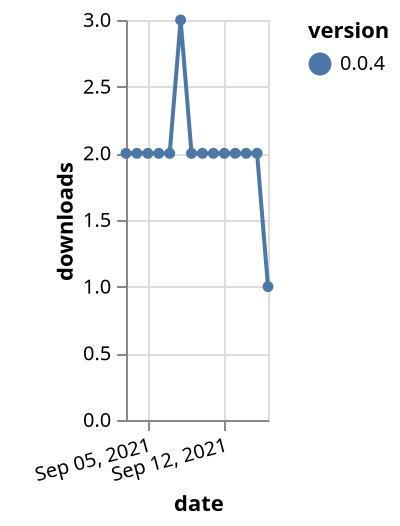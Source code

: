 {"$schema": "https://vega.github.io/schema/vega-lite/v5.json", "description": "A simple bar chart with embedded data.", "data": {"values": [{"date": "2021-09-03", "total": 2898, "delta": 2, "version": "0.0.4"}, {"date": "2021-09-04", "total": 2900, "delta": 2, "version": "0.0.4"}, {"date": "2021-09-05", "total": 2902, "delta": 2, "version": "0.0.4"}, {"date": "2021-09-06", "total": 2904, "delta": 2, "version": "0.0.4"}, {"date": "2021-09-07", "total": 2906, "delta": 2, "version": "0.0.4"}, {"date": "2021-09-08", "total": 2909, "delta": 3, "version": "0.0.4"}, {"date": "2021-09-09", "total": 2911, "delta": 2, "version": "0.0.4"}, {"date": "2021-09-10", "total": 2913, "delta": 2, "version": "0.0.4"}, {"date": "2021-09-11", "total": 2915, "delta": 2, "version": "0.0.4"}, {"date": "2021-09-12", "total": 2917, "delta": 2, "version": "0.0.4"}, {"date": "2021-09-13", "total": 2919, "delta": 2, "version": "0.0.4"}, {"date": "2021-09-14", "total": 2921, "delta": 2, "version": "0.0.4"}, {"date": "2021-09-15", "total": 2923, "delta": 2, "version": "0.0.4"}, {"date": "2021-09-16", "total": 2924, "delta": 1, "version": "0.0.4"}]}, "width": "container", "mark": {"type": "line", "point": {"filled": true}}, "encoding": {"x": {"field": "date", "type": "temporal", "timeUnit": "yearmonthdate", "title": "date", "axis": {"labelAngle": -15}}, "y": {"field": "delta", "type": "quantitative", "title": "downloads"}, "color": {"field": "version", "type": "nominal"}, "tooltip": {"field": "delta"}}}